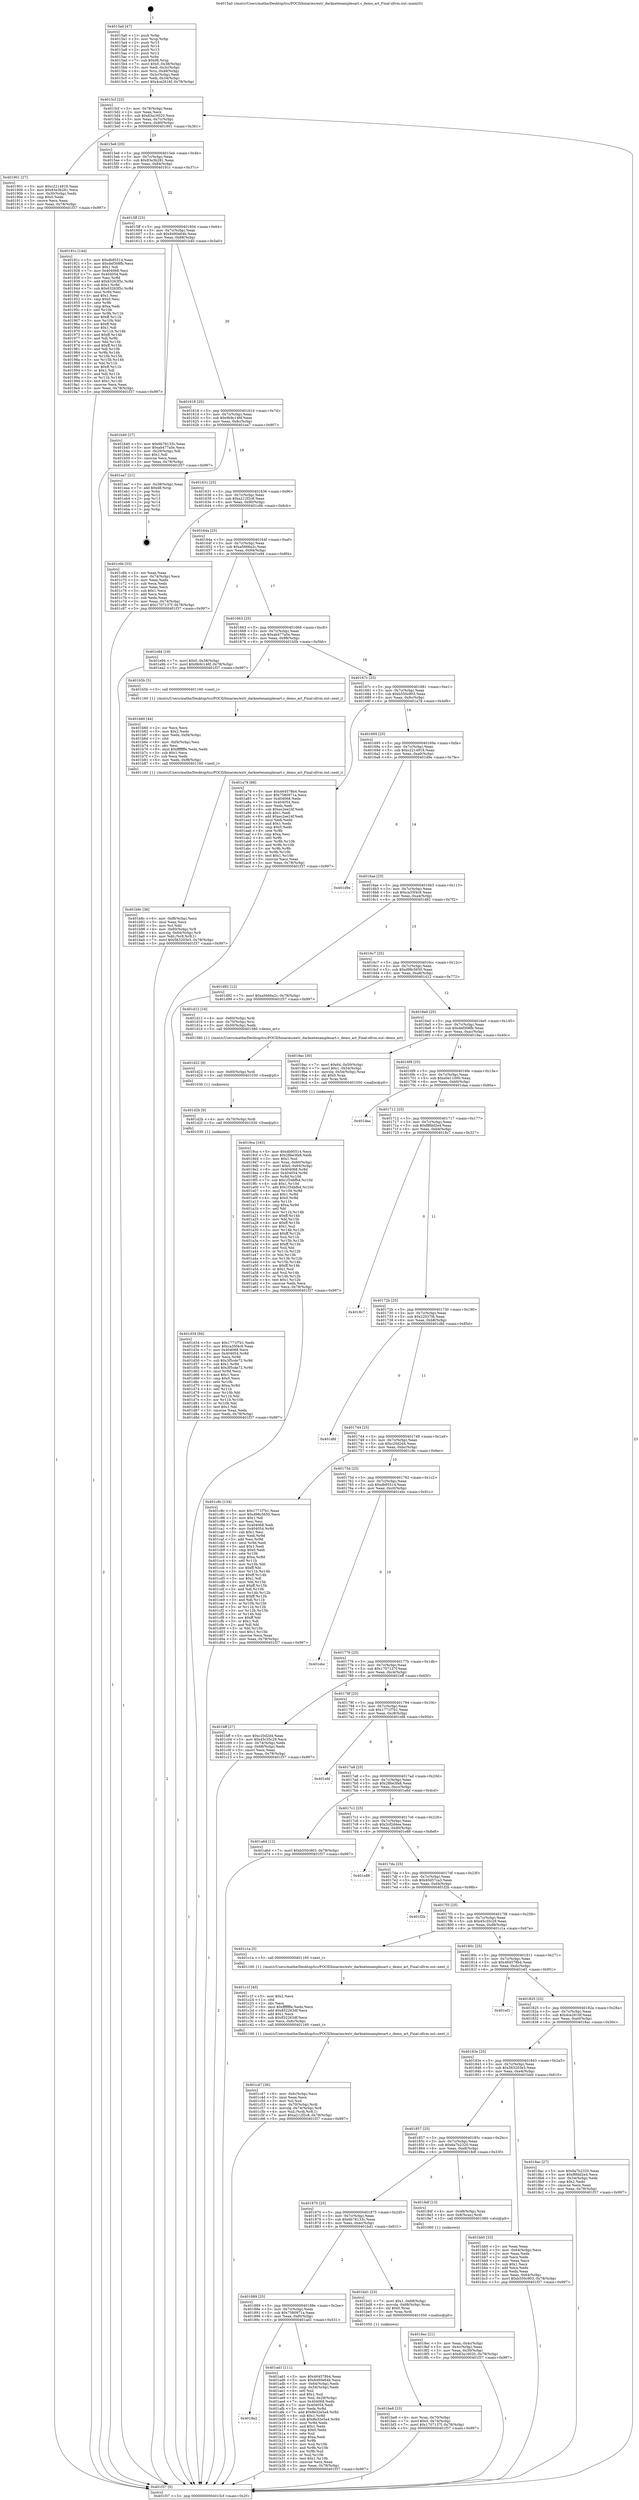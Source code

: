 digraph "0x4015a0" {
  label = "0x4015a0 (/mnt/c/Users/mathe/Desktop/tcc/POCII/binaries/extr_darknetexamplesart.c_demo_art_Final-ollvm.out::main(0))"
  labelloc = "t"
  node[shape=record]

  Entry [label="",width=0.3,height=0.3,shape=circle,fillcolor=black,style=filled]
  "0x4015cf" [label="{
     0x4015cf [23]\l
     | [instrs]\l
     &nbsp;&nbsp;0x4015cf \<+3\>: mov -0x78(%rbp),%eax\l
     &nbsp;&nbsp;0x4015d2 \<+2\>: mov %eax,%ecx\l
     &nbsp;&nbsp;0x4015d4 \<+6\>: sub $0x83a16020,%ecx\l
     &nbsp;&nbsp;0x4015da \<+3\>: mov %eax,-0x7c(%rbp)\l
     &nbsp;&nbsp;0x4015dd \<+3\>: mov %ecx,-0x80(%rbp)\l
     &nbsp;&nbsp;0x4015e0 \<+6\>: je 0000000000401901 \<main+0x361\>\l
  }"]
  "0x401901" [label="{
     0x401901 [27]\l
     | [instrs]\l
     &nbsp;&nbsp;0x401901 \<+5\>: mov $0xc2214918,%eax\l
     &nbsp;&nbsp;0x401906 \<+5\>: mov $0x83e3b281,%ecx\l
     &nbsp;&nbsp;0x40190b \<+3\>: mov -0x30(%rbp),%edx\l
     &nbsp;&nbsp;0x40190e \<+3\>: cmp $0x0,%edx\l
     &nbsp;&nbsp;0x401911 \<+3\>: cmove %ecx,%eax\l
     &nbsp;&nbsp;0x401914 \<+3\>: mov %eax,-0x78(%rbp)\l
     &nbsp;&nbsp;0x401917 \<+5\>: jmp 0000000000401f37 \<main+0x997\>\l
  }"]
  "0x4015e6" [label="{
     0x4015e6 [25]\l
     | [instrs]\l
     &nbsp;&nbsp;0x4015e6 \<+5\>: jmp 00000000004015eb \<main+0x4b\>\l
     &nbsp;&nbsp;0x4015eb \<+3\>: mov -0x7c(%rbp),%eax\l
     &nbsp;&nbsp;0x4015ee \<+5\>: sub $0x83e3b281,%eax\l
     &nbsp;&nbsp;0x4015f3 \<+6\>: mov %eax,-0x84(%rbp)\l
     &nbsp;&nbsp;0x4015f9 \<+6\>: je 000000000040191c \<main+0x37c\>\l
  }"]
  Exit [label="",width=0.3,height=0.3,shape=circle,fillcolor=black,style=filled,peripheries=2]
  "0x40191c" [label="{
     0x40191c [144]\l
     | [instrs]\l
     &nbsp;&nbsp;0x40191c \<+5\>: mov $0xdb95514,%eax\l
     &nbsp;&nbsp;0x401921 \<+5\>: mov $0xdef308fb,%ecx\l
     &nbsp;&nbsp;0x401926 \<+2\>: mov $0x1,%dl\l
     &nbsp;&nbsp;0x401928 \<+7\>: mov 0x404068,%esi\l
     &nbsp;&nbsp;0x40192f \<+7\>: mov 0x404054,%edi\l
     &nbsp;&nbsp;0x401936 \<+3\>: mov %esi,%r8d\l
     &nbsp;&nbsp;0x401939 \<+7\>: add $0x63263f5c,%r8d\l
     &nbsp;&nbsp;0x401940 \<+4\>: sub $0x1,%r8d\l
     &nbsp;&nbsp;0x401944 \<+7\>: sub $0x63263f5c,%r8d\l
     &nbsp;&nbsp;0x40194b \<+4\>: imul %r8d,%esi\l
     &nbsp;&nbsp;0x40194f \<+3\>: and $0x1,%esi\l
     &nbsp;&nbsp;0x401952 \<+3\>: cmp $0x0,%esi\l
     &nbsp;&nbsp;0x401955 \<+4\>: sete %r9b\l
     &nbsp;&nbsp;0x401959 \<+3\>: cmp $0xa,%edi\l
     &nbsp;&nbsp;0x40195c \<+4\>: setl %r10b\l
     &nbsp;&nbsp;0x401960 \<+3\>: mov %r9b,%r11b\l
     &nbsp;&nbsp;0x401963 \<+4\>: xor $0xff,%r11b\l
     &nbsp;&nbsp;0x401967 \<+3\>: mov %r10b,%bl\l
     &nbsp;&nbsp;0x40196a \<+3\>: xor $0xff,%bl\l
     &nbsp;&nbsp;0x40196d \<+3\>: xor $0x1,%dl\l
     &nbsp;&nbsp;0x401970 \<+3\>: mov %r11b,%r14b\l
     &nbsp;&nbsp;0x401973 \<+4\>: and $0xff,%r14b\l
     &nbsp;&nbsp;0x401977 \<+3\>: and %dl,%r9b\l
     &nbsp;&nbsp;0x40197a \<+3\>: mov %bl,%r15b\l
     &nbsp;&nbsp;0x40197d \<+4\>: and $0xff,%r15b\l
     &nbsp;&nbsp;0x401981 \<+3\>: and %dl,%r10b\l
     &nbsp;&nbsp;0x401984 \<+3\>: or %r9b,%r14b\l
     &nbsp;&nbsp;0x401987 \<+3\>: or %r10b,%r15b\l
     &nbsp;&nbsp;0x40198a \<+3\>: xor %r15b,%r14b\l
     &nbsp;&nbsp;0x40198d \<+3\>: or %bl,%r11b\l
     &nbsp;&nbsp;0x401990 \<+4\>: xor $0xff,%r11b\l
     &nbsp;&nbsp;0x401994 \<+3\>: or $0x1,%dl\l
     &nbsp;&nbsp;0x401997 \<+3\>: and %dl,%r11b\l
     &nbsp;&nbsp;0x40199a \<+3\>: or %r11b,%r14b\l
     &nbsp;&nbsp;0x40199d \<+4\>: test $0x1,%r14b\l
     &nbsp;&nbsp;0x4019a1 \<+3\>: cmovne %ecx,%eax\l
     &nbsp;&nbsp;0x4019a4 \<+3\>: mov %eax,-0x78(%rbp)\l
     &nbsp;&nbsp;0x4019a7 \<+5\>: jmp 0000000000401f37 \<main+0x997\>\l
  }"]
  "0x4015ff" [label="{
     0x4015ff [25]\l
     | [instrs]\l
     &nbsp;&nbsp;0x4015ff \<+5\>: jmp 0000000000401604 \<main+0x64\>\l
     &nbsp;&nbsp;0x401604 \<+3\>: mov -0x7c(%rbp),%eax\l
     &nbsp;&nbsp;0x401607 \<+5\>: sub $0x8490e64b,%eax\l
     &nbsp;&nbsp;0x40160c \<+6\>: mov %eax,-0x88(%rbp)\l
     &nbsp;&nbsp;0x401612 \<+6\>: je 0000000000401b40 \<main+0x5a0\>\l
  }"]
  "0x401d34" [label="{
     0x401d34 [94]\l
     | [instrs]\l
     &nbsp;&nbsp;0x401d34 \<+5\>: mov $0x1771f7b1,%edx\l
     &nbsp;&nbsp;0x401d39 \<+5\>: mov $0xca35f4c9,%eax\l
     &nbsp;&nbsp;0x401d3e \<+7\>: mov 0x404068,%ecx\l
     &nbsp;&nbsp;0x401d45 \<+8\>: mov 0x404054,%r8d\l
     &nbsp;&nbsp;0x401d4d \<+3\>: mov %ecx,%r9d\l
     &nbsp;&nbsp;0x401d50 \<+7\>: sub $0x3f5cde72,%r9d\l
     &nbsp;&nbsp;0x401d57 \<+4\>: sub $0x1,%r9d\l
     &nbsp;&nbsp;0x401d5b \<+7\>: add $0x3f5cde72,%r9d\l
     &nbsp;&nbsp;0x401d62 \<+4\>: imul %r9d,%ecx\l
     &nbsp;&nbsp;0x401d66 \<+3\>: and $0x1,%ecx\l
     &nbsp;&nbsp;0x401d69 \<+3\>: cmp $0x0,%ecx\l
     &nbsp;&nbsp;0x401d6c \<+4\>: sete %r10b\l
     &nbsp;&nbsp;0x401d70 \<+4\>: cmp $0xa,%r8d\l
     &nbsp;&nbsp;0x401d74 \<+4\>: setl %r11b\l
     &nbsp;&nbsp;0x401d78 \<+3\>: mov %r10b,%bl\l
     &nbsp;&nbsp;0x401d7b \<+3\>: and %r11b,%bl\l
     &nbsp;&nbsp;0x401d7e \<+3\>: xor %r11b,%r10b\l
     &nbsp;&nbsp;0x401d81 \<+3\>: or %r10b,%bl\l
     &nbsp;&nbsp;0x401d84 \<+3\>: test $0x1,%bl\l
     &nbsp;&nbsp;0x401d87 \<+3\>: cmovne %eax,%edx\l
     &nbsp;&nbsp;0x401d8a \<+3\>: mov %edx,-0x78(%rbp)\l
     &nbsp;&nbsp;0x401d8d \<+5\>: jmp 0000000000401f37 \<main+0x997\>\l
  }"]
  "0x401b40" [label="{
     0x401b40 [27]\l
     | [instrs]\l
     &nbsp;&nbsp;0x401b40 \<+5\>: mov $0x6b78133c,%eax\l
     &nbsp;&nbsp;0x401b45 \<+5\>: mov $0xab477a5e,%ecx\l
     &nbsp;&nbsp;0x401b4a \<+3\>: mov -0x29(%rbp),%dl\l
     &nbsp;&nbsp;0x401b4d \<+3\>: test $0x1,%dl\l
     &nbsp;&nbsp;0x401b50 \<+3\>: cmovne %ecx,%eax\l
     &nbsp;&nbsp;0x401b53 \<+3\>: mov %eax,-0x78(%rbp)\l
     &nbsp;&nbsp;0x401b56 \<+5\>: jmp 0000000000401f37 \<main+0x997\>\l
  }"]
  "0x401618" [label="{
     0x401618 [25]\l
     | [instrs]\l
     &nbsp;&nbsp;0x401618 \<+5\>: jmp 000000000040161d \<main+0x7d\>\l
     &nbsp;&nbsp;0x40161d \<+3\>: mov -0x7c(%rbp),%eax\l
     &nbsp;&nbsp;0x401620 \<+5\>: sub $0x9b9c146f,%eax\l
     &nbsp;&nbsp;0x401625 \<+6\>: mov %eax,-0x8c(%rbp)\l
     &nbsp;&nbsp;0x40162b \<+6\>: je 0000000000401ea7 \<main+0x907\>\l
  }"]
  "0x401d2b" [label="{
     0x401d2b [9]\l
     | [instrs]\l
     &nbsp;&nbsp;0x401d2b \<+4\>: mov -0x70(%rbp),%rdi\l
     &nbsp;&nbsp;0x401d2f \<+5\>: call 0000000000401030 \<free@plt\>\l
     | [calls]\l
     &nbsp;&nbsp;0x401030 \{1\} (unknown)\l
  }"]
  "0x401ea7" [label="{
     0x401ea7 [21]\l
     | [instrs]\l
     &nbsp;&nbsp;0x401ea7 \<+3\>: mov -0x38(%rbp),%eax\l
     &nbsp;&nbsp;0x401eaa \<+7\>: add $0xd8,%rsp\l
     &nbsp;&nbsp;0x401eb1 \<+1\>: pop %rbx\l
     &nbsp;&nbsp;0x401eb2 \<+2\>: pop %r12\l
     &nbsp;&nbsp;0x401eb4 \<+2\>: pop %r13\l
     &nbsp;&nbsp;0x401eb6 \<+2\>: pop %r14\l
     &nbsp;&nbsp;0x401eb8 \<+2\>: pop %r15\l
     &nbsp;&nbsp;0x401eba \<+1\>: pop %rbp\l
     &nbsp;&nbsp;0x401ebb \<+1\>: ret\l
  }"]
  "0x401631" [label="{
     0x401631 [25]\l
     | [instrs]\l
     &nbsp;&nbsp;0x401631 \<+5\>: jmp 0000000000401636 \<main+0x96\>\l
     &nbsp;&nbsp;0x401636 \<+3\>: mov -0x7c(%rbp),%eax\l
     &nbsp;&nbsp;0x401639 \<+5\>: sub $0xa212f2c8,%eax\l
     &nbsp;&nbsp;0x40163e \<+6\>: mov %eax,-0x90(%rbp)\l
     &nbsp;&nbsp;0x401644 \<+6\>: je 0000000000401c6b \<main+0x6cb\>\l
  }"]
  "0x401d22" [label="{
     0x401d22 [9]\l
     | [instrs]\l
     &nbsp;&nbsp;0x401d22 \<+4\>: mov -0x60(%rbp),%rdi\l
     &nbsp;&nbsp;0x401d26 \<+5\>: call 0000000000401030 \<free@plt\>\l
     | [calls]\l
     &nbsp;&nbsp;0x401030 \{1\} (unknown)\l
  }"]
  "0x401c6b" [label="{
     0x401c6b [33]\l
     | [instrs]\l
     &nbsp;&nbsp;0x401c6b \<+2\>: xor %eax,%eax\l
     &nbsp;&nbsp;0x401c6d \<+3\>: mov -0x74(%rbp),%ecx\l
     &nbsp;&nbsp;0x401c70 \<+2\>: mov %eax,%edx\l
     &nbsp;&nbsp;0x401c72 \<+2\>: sub %ecx,%edx\l
     &nbsp;&nbsp;0x401c74 \<+2\>: mov %eax,%ecx\l
     &nbsp;&nbsp;0x401c76 \<+3\>: sub $0x1,%ecx\l
     &nbsp;&nbsp;0x401c79 \<+2\>: add %ecx,%edx\l
     &nbsp;&nbsp;0x401c7b \<+2\>: sub %edx,%eax\l
     &nbsp;&nbsp;0x401c7d \<+3\>: mov %eax,-0x74(%rbp)\l
     &nbsp;&nbsp;0x401c80 \<+7\>: movl $0x1707137f,-0x78(%rbp)\l
     &nbsp;&nbsp;0x401c87 \<+5\>: jmp 0000000000401f37 \<main+0x997\>\l
  }"]
  "0x40164a" [label="{
     0x40164a [25]\l
     | [instrs]\l
     &nbsp;&nbsp;0x40164a \<+5\>: jmp 000000000040164f \<main+0xaf\>\l
     &nbsp;&nbsp;0x40164f \<+3\>: mov -0x7c(%rbp),%eax\l
     &nbsp;&nbsp;0x401652 \<+5\>: sub $0xa5666a2c,%eax\l
     &nbsp;&nbsp;0x401657 \<+6\>: mov %eax,-0x94(%rbp)\l
     &nbsp;&nbsp;0x40165d \<+6\>: je 0000000000401e94 \<main+0x8f4\>\l
  }"]
  "0x401c47" [label="{
     0x401c47 [36]\l
     | [instrs]\l
     &nbsp;&nbsp;0x401c47 \<+6\>: mov -0xfc(%rbp),%ecx\l
     &nbsp;&nbsp;0x401c4d \<+3\>: imul %eax,%ecx\l
     &nbsp;&nbsp;0x401c50 \<+3\>: mov %cl,%sil\l
     &nbsp;&nbsp;0x401c53 \<+4\>: mov -0x70(%rbp),%rdi\l
     &nbsp;&nbsp;0x401c57 \<+4\>: movslq -0x74(%rbp),%r8\l
     &nbsp;&nbsp;0x401c5b \<+4\>: mov %sil,(%rdi,%r8,1)\l
     &nbsp;&nbsp;0x401c5f \<+7\>: movl $0xa212f2c8,-0x78(%rbp)\l
     &nbsp;&nbsp;0x401c66 \<+5\>: jmp 0000000000401f37 \<main+0x997\>\l
  }"]
  "0x401e94" [label="{
     0x401e94 [19]\l
     | [instrs]\l
     &nbsp;&nbsp;0x401e94 \<+7\>: movl $0x0,-0x38(%rbp)\l
     &nbsp;&nbsp;0x401e9b \<+7\>: movl $0x9b9c146f,-0x78(%rbp)\l
     &nbsp;&nbsp;0x401ea2 \<+5\>: jmp 0000000000401f37 \<main+0x997\>\l
  }"]
  "0x401663" [label="{
     0x401663 [25]\l
     | [instrs]\l
     &nbsp;&nbsp;0x401663 \<+5\>: jmp 0000000000401668 \<main+0xc8\>\l
     &nbsp;&nbsp;0x401668 \<+3\>: mov -0x7c(%rbp),%eax\l
     &nbsp;&nbsp;0x40166b \<+5\>: sub $0xab477a5e,%eax\l
     &nbsp;&nbsp;0x401670 \<+6\>: mov %eax,-0x98(%rbp)\l
     &nbsp;&nbsp;0x401676 \<+6\>: je 0000000000401b5b \<main+0x5bb\>\l
  }"]
  "0x401c1f" [label="{
     0x401c1f [40]\l
     | [instrs]\l
     &nbsp;&nbsp;0x401c1f \<+5\>: mov $0x2,%ecx\l
     &nbsp;&nbsp;0x401c24 \<+1\>: cltd\l
     &nbsp;&nbsp;0x401c25 \<+2\>: idiv %ecx\l
     &nbsp;&nbsp;0x401c27 \<+6\>: imul $0xfffffffe,%edx,%ecx\l
     &nbsp;&nbsp;0x401c2d \<+6\>: add $0x852263df,%ecx\l
     &nbsp;&nbsp;0x401c33 \<+3\>: add $0x1,%ecx\l
     &nbsp;&nbsp;0x401c36 \<+6\>: sub $0x852263df,%ecx\l
     &nbsp;&nbsp;0x401c3c \<+6\>: mov %ecx,-0xfc(%rbp)\l
     &nbsp;&nbsp;0x401c42 \<+5\>: call 0000000000401160 \<next_i\>\l
     | [calls]\l
     &nbsp;&nbsp;0x401160 \{1\} (/mnt/c/Users/mathe/Desktop/tcc/POCII/binaries/extr_darknetexamplesart.c_demo_art_Final-ollvm.out::next_i)\l
  }"]
  "0x401b5b" [label="{
     0x401b5b [5]\l
     | [instrs]\l
     &nbsp;&nbsp;0x401b5b \<+5\>: call 0000000000401160 \<next_i\>\l
     | [calls]\l
     &nbsp;&nbsp;0x401160 \{1\} (/mnt/c/Users/mathe/Desktop/tcc/POCII/binaries/extr_darknetexamplesart.c_demo_art_Final-ollvm.out::next_i)\l
  }"]
  "0x40167c" [label="{
     0x40167c [25]\l
     | [instrs]\l
     &nbsp;&nbsp;0x40167c \<+5\>: jmp 0000000000401681 \<main+0xe1\>\l
     &nbsp;&nbsp;0x401681 \<+3\>: mov -0x7c(%rbp),%eax\l
     &nbsp;&nbsp;0x401684 \<+5\>: sub $0xb550c903,%eax\l
     &nbsp;&nbsp;0x401689 \<+6\>: mov %eax,-0x9c(%rbp)\l
     &nbsp;&nbsp;0x40168f \<+6\>: je 0000000000401a79 \<main+0x4d9\>\l
  }"]
  "0x401be8" [label="{
     0x401be8 [23]\l
     | [instrs]\l
     &nbsp;&nbsp;0x401be8 \<+4\>: mov %rax,-0x70(%rbp)\l
     &nbsp;&nbsp;0x401bec \<+7\>: movl $0x0,-0x74(%rbp)\l
     &nbsp;&nbsp;0x401bf3 \<+7\>: movl $0x1707137f,-0x78(%rbp)\l
     &nbsp;&nbsp;0x401bfa \<+5\>: jmp 0000000000401f37 \<main+0x997\>\l
  }"]
  "0x401a79" [label="{
     0x401a79 [88]\l
     | [instrs]\l
     &nbsp;&nbsp;0x401a79 \<+5\>: mov $0x464578b4,%eax\l
     &nbsp;&nbsp;0x401a7e \<+5\>: mov $0x7580971a,%ecx\l
     &nbsp;&nbsp;0x401a83 \<+7\>: mov 0x404068,%edx\l
     &nbsp;&nbsp;0x401a8a \<+7\>: mov 0x404054,%esi\l
     &nbsp;&nbsp;0x401a91 \<+2\>: mov %edx,%edi\l
     &nbsp;&nbsp;0x401a93 \<+6\>: sub $0xec2ee24f,%edi\l
     &nbsp;&nbsp;0x401a99 \<+3\>: sub $0x1,%edi\l
     &nbsp;&nbsp;0x401a9c \<+6\>: add $0xec2ee24f,%edi\l
     &nbsp;&nbsp;0x401aa2 \<+3\>: imul %edi,%edx\l
     &nbsp;&nbsp;0x401aa5 \<+3\>: and $0x1,%edx\l
     &nbsp;&nbsp;0x401aa8 \<+3\>: cmp $0x0,%edx\l
     &nbsp;&nbsp;0x401aab \<+4\>: sete %r8b\l
     &nbsp;&nbsp;0x401aaf \<+3\>: cmp $0xa,%esi\l
     &nbsp;&nbsp;0x401ab2 \<+4\>: setl %r9b\l
     &nbsp;&nbsp;0x401ab6 \<+3\>: mov %r8b,%r10b\l
     &nbsp;&nbsp;0x401ab9 \<+3\>: and %r9b,%r10b\l
     &nbsp;&nbsp;0x401abc \<+3\>: xor %r9b,%r8b\l
     &nbsp;&nbsp;0x401abf \<+3\>: or %r8b,%r10b\l
     &nbsp;&nbsp;0x401ac2 \<+4\>: test $0x1,%r10b\l
     &nbsp;&nbsp;0x401ac6 \<+3\>: cmovne %ecx,%eax\l
     &nbsp;&nbsp;0x401ac9 \<+3\>: mov %eax,-0x78(%rbp)\l
     &nbsp;&nbsp;0x401acc \<+5\>: jmp 0000000000401f37 \<main+0x997\>\l
  }"]
  "0x401695" [label="{
     0x401695 [25]\l
     | [instrs]\l
     &nbsp;&nbsp;0x401695 \<+5\>: jmp 000000000040169a \<main+0xfa\>\l
     &nbsp;&nbsp;0x40169a \<+3\>: mov -0x7c(%rbp),%eax\l
     &nbsp;&nbsp;0x40169d \<+5\>: sub $0xc2214918,%eax\l
     &nbsp;&nbsp;0x4016a2 \<+6\>: mov %eax,-0xa0(%rbp)\l
     &nbsp;&nbsp;0x4016a8 \<+6\>: je 0000000000401d9e \<main+0x7fe\>\l
  }"]
  "0x401b8c" [label="{
     0x401b8c [36]\l
     | [instrs]\l
     &nbsp;&nbsp;0x401b8c \<+6\>: mov -0xf8(%rbp),%ecx\l
     &nbsp;&nbsp;0x401b92 \<+3\>: imul %eax,%ecx\l
     &nbsp;&nbsp;0x401b95 \<+3\>: mov %cl,%dil\l
     &nbsp;&nbsp;0x401b98 \<+4\>: mov -0x60(%rbp),%r8\l
     &nbsp;&nbsp;0x401b9c \<+4\>: movslq -0x64(%rbp),%r9\l
     &nbsp;&nbsp;0x401ba0 \<+4\>: mov %dil,(%r8,%r9,1)\l
     &nbsp;&nbsp;0x401ba4 \<+7\>: movl $0x563203e3,-0x78(%rbp)\l
     &nbsp;&nbsp;0x401bab \<+5\>: jmp 0000000000401f37 \<main+0x997\>\l
  }"]
  "0x401d9e" [label="{
     0x401d9e\l
  }", style=dashed]
  "0x4016ae" [label="{
     0x4016ae [25]\l
     | [instrs]\l
     &nbsp;&nbsp;0x4016ae \<+5\>: jmp 00000000004016b3 \<main+0x113\>\l
     &nbsp;&nbsp;0x4016b3 \<+3\>: mov -0x7c(%rbp),%eax\l
     &nbsp;&nbsp;0x4016b6 \<+5\>: sub $0xca35f4c9,%eax\l
     &nbsp;&nbsp;0x4016bb \<+6\>: mov %eax,-0xa4(%rbp)\l
     &nbsp;&nbsp;0x4016c1 \<+6\>: je 0000000000401d92 \<main+0x7f2\>\l
  }"]
  "0x401b60" [label="{
     0x401b60 [44]\l
     | [instrs]\l
     &nbsp;&nbsp;0x401b60 \<+2\>: xor %ecx,%ecx\l
     &nbsp;&nbsp;0x401b62 \<+5\>: mov $0x2,%edx\l
     &nbsp;&nbsp;0x401b67 \<+6\>: mov %edx,-0xf4(%rbp)\l
     &nbsp;&nbsp;0x401b6d \<+1\>: cltd\l
     &nbsp;&nbsp;0x401b6e \<+6\>: mov -0xf4(%rbp),%esi\l
     &nbsp;&nbsp;0x401b74 \<+2\>: idiv %esi\l
     &nbsp;&nbsp;0x401b76 \<+6\>: imul $0xfffffffe,%edx,%edx\l
     &nbsp;&nbsp;0x401b7c \<+3\>: sub $0x1,%ecx\l
     &nbsp;&nbsp;0x401b7f \<+2\>: sub %ecx,%edx\l
     &nbsp;&nbsp;0x401b81 \<+6\>: mov %edx,-0xf8(%rbp)\l
     &nbsp;&nbsp;0x401b87 \<+5\>: call 0000000000401160 \<next_i\>\l
     | [calls]\l
     &nbsp;&nbsp;0x401160 \{1\} (/mnt/c/Users/mathe/Desktop/tcc/POCII/binaries/extr_darknetexamplesart.c_demo_art_Final-ollvm.out::next_i)\l
  }"]
  "0x401d92" [label="{
     0x401d92 [12]\l
     | [instrs]\l
     &nbsp;&nbsp;0x401d92 \<+7\>: movl $0xa5666a2c,-0x78(%rbp)\l
     &nbsp;&nbsp;0x401d99 \<+5\>: jmp 0000000000401f37 \<main+0x997\>\l
  }"]
  "0x4016c7" [label="{
     0x4016c7 [25]\l
     | [instrs]\l
     &nbsp;&nbsp;0x4016c7 \<+5\>: jmp 00000000004016cc \<main+0x12c\>\l
     &nbsp;&nbsp;0x4016cc \<+3\>: mov -0x7c(%rbp),%eax\l
     &nbsp;&nbsp;0x4016cf \<+5\>: sub $0xd98c5650,%eax\l
     &nbsp;&nbsp;0x4016d4 \<+6\>: mov %eax,-0xa8(%rbp)\l
     &nbsp;&nbsp;0x4016da \<+6\>: je 0000000000401d12 \<main+0x772\>\l
  }"]
  "0x4018a2" [label="{
     0x4018a2\l
  }", style=dashed]
  "0x401d12" [label="{
     0x401d12 [16]\l
     | [instrs]\l
     &nbsp;&nbsp;0x401d12 \<+4\>: mov -0x60(%rbp),%rdi\l
     &nbsp;&nbsp;0x401d16 \<+4\>: mov -0x70(%rbp),%rsi\l
     &nbsp;&nbsp;0x401d1a \<+3\>: mov -0x50(%rbp),%edx\l
     &nbsp;&nbsp;0x401d1d \<+5\>: call 0000000000401580 \<demo_art\>\l
     | [calls]\l
     &nbsp;&nbsp;0x401580 \{1\} (/mnt/c/Users/mathe/Desktop/tcc/POCII/binaries/extr_darknetexamplesart.c_demo_art_Final-ollvm.out::demo_art)\l
  }"]
  "0x4016e0" [label="{
     0x4016e0 [25]\l
     | [instrs]\l
     &nbsp;&nbsp;0x4016e0 \<+5\>: jmp 00000000004016e5 \<main+0x145\>\l
     &nbsp;&nbsp;0x4016e5 \<+3\>: mov -0x7c(%rbp),%eax\l
     &nbsp;&nbsp;0x4016e8 \<+5\>: sub $0xdef308fb,%eax\l
     &nbsp;&nbsp;0x4016ed \<+6\>: mov %eax,-0xac(%rbp)\l
     &nbsp;&nbsp;0x4016f3 \<+6\>: je 00000000004019ac \<main+0x40c\>\l
  }"]
  "0x401ad1" [label="{
     0x401ad1 [111]\l
     | [instrs]\l
     &nbsp;&nbsp;0x401ad1 \<+5\>: mov $0x464578b4,%eax\l
     &nbsp;&nbsp;0x401ad6 \<+5\>: mov $0x8490e64b,%ecx\l
     &nbsp;&nbsp;0x401adb \<+3\>: mov -0x64(%rbp),%edx\l
     &nbsp;&nbsp;0x401ade \<+3\>: cmp -0x54(%rbp),%edx\l
     &nbsp;&nbsp;0x401ae1 \<+4\>: setl %sil\l
     &nbsp;&nbsp;0x401ae5 \<+4\>: and $0x1,%sil\l
     &nbsp;&nbsp;0x401ae9 \<+4\>: mov %sil,-0x29(%rbp)\l
     &nbsp;&nbsp;0x401aed \<+7\>: mov 0x404068,%edx\l
     &nbsp;&nbsp;0x401af4 \<+7\>: mov 0x404054,%edi\l
     &nbsp;&nbsp;0x401afb \<+3\>: mov %edx,%r8d\l
     &nbsp;&nbsp;0x401afe \<+7\>: add $0x8e32e5a4,%r8d\l
     &nbsp;&nbsp;0x401b05 \<+4\>: sub $0x1,%r8d\l
     &nbsp;&nbsp;0x401b09 \<+7\>: sub $0x8e32e5a4,%r8d\l
     &nbsp;&nbsp;0x401b10 \<+4\>: imul %r8d,%edx\l
     &nbsp;&nbsp;0x401b14 \<+3\>: and $0x1,%edx\l
     &nbsp;&nbsp;0x401b17 \<+3\>: cmp $0x0,%edx\l
     &nbsp;&nbsp;0x401b1a \<+4\>: sete %sil\l
     &nbsp;&nbsp;0x401b1e \<+3\>: cmp $0xa,%edi\l
     &nbsp;&nbsp;0x401b21 \<+4\>: setl %r9b\l
     &nbsp;&nbsp;0x401b25 \<+3\>: mov %sil,%r10b\l
     &nbsp;&nbsp;0x401b28 \<+3\>: and %r9b,%r10b\l
     &nbsp;&nbsp;0x401b2b \<+3\>: xor %r9b,%sil\l
     &nbsp;&nbsp;0x401b2e \<+3\>: or %sil,%r10b\l
     &nbsp;&nbsp;0x401b31 \<+4\>: test $0x1,%r10b\l
     &nbsp;&nbsp;0x401b35 \<+3\>: cmovne %ecx,%eax\l
     &nbsp;&nbsp;0x401b38 \<+3\>: mov %eax,-0x78(%rbp)\l
     &nbsp;&nbsp;0x401b3b \<+5\>: jmp 0000000000401f37 \<main+0x997\>\l
  }"]
  "0x4019ac" [label="{
     0x4019ac [30]\l
     | [instrs]\l
     &nbsp;&nbsp;0x4019ac \<+7\>: movl $0x64,-0x50(%rbp)\l
     &nbsp;&nbsp;0x4019b3 \<+7\>: movl $0x1,-0x54(%rbp)\l
     &nbsp;&nbsp;0x4019ba \<+4\>: movslq -0x54(%rbp),%rax\l
     &nbsp;&nbsp;0x4019be \<+4\>: shl $0x0,%rax\l
     &nbsp;&nbsp;0x4019c2 \<+3\>: mov %rax,%rdi\l
     &nbsp;&nbsp;0x4019c5 \<+5\>: call 0000000000401050 \<malloc@plt\>\l
     | [calls]\l
     &nbsp;&nbsp;0x401050 \{1\} (unknown)\l
  }"]
  "0x4016f9" [label="{
     0x4016f9 [25]\l
     | [instrs]\l
     &nbsp;&nbsp;0x4016f9 \<+5\>: jmp 00000000004016fe \<main+0x15e\>\l
     &nbsp;&nbsp;0x4016fe \<+3\>: mov -0x7c(%rbp),%eax\l
     &nbsp;&nbsp;0x401701 \<+5\>: sub $0xe0e11000,%eax\l
     &nbsp;&nbsp;0x401706 \<+6\>: mov %eax,-0xb0(%rbp)\l
     &nbsp;&nbsp;0x40170c \<+6\>: je 0000000000401daa \<main+0x80a\>\l
  }"]
  "0x401889" [label="{
     0x401889 [25]\l
     | [instrs]\l
     &nbsp;&nbsp;0x401889 \<+5\>: jmp 000000000040188e \<main+0x2ee\>\l
     &nbsp;&nbsp;0x40188e \<+3\>: mov -0x7c(%rbp),%eax\l
     &nbsp;&nbsp;0x401891 \<+5\>: sub $0x7580971a,%eax\l
     &nbsp;&nbsp;0x401896 \<+6\>: mov %eax,-0xf0(%rbp)\l
     &nbsp;&nbsp;0x40189c \<+6\>: je 0000000000401ad1 \<main+0x531\>\l
  }"]
  "0x401daa" [label="{
     0x401daa\l
  }", style=dashed]
  "0x401712" [label="{
     0x401712 [25]\l
     | [instrs]\l
     &nbsp;&nbsp;0x401712 \<+5\>: jmp 0000000000401717 \<main+0x177\>\l
     &nbsp;&nbsp;0x401717 \<+3\>: mov -0x7c(%rbp),%eax\l
     &nbsp;&nbsp;0x40171a \<+5\>: sub $0xf8fdd2e4,%eax\l
     &nbsp;&nbsp;0x40171f \<+6\>: mov %eax,-0xb4(%rbp)\l
     &nbsp;&nbsp;0x401725 \<+6\>: je 00000000004018c7 \<main+0x327\>\l
  }"]
  "0x401bd1" [label="{
     0x401bd1 [23]\l
     | [instrs]\l
     &nbsp;&nbsp;0x401bd1 \<+7\>: movl $0x1,-0x68(%rbp)\l
     &nbsp;&nbsp;0x401bd8 \<+4\>: movslq -0x68(%rbp),%rax\l
     &nbsp;&nbsp;0x401bdc \<+4\>: shl $0x0,%rax\l
     &nbsp;&nbsp;0x401be0 \<+3\>: mov %rax,%rdi\l
     &nbsp;&nbsp;0x401be3 \<+5\>: call 0000000000401050 \<malloc@plt\>\l
     | [calls]\l
     &nbsp;&nbsp;0x401050 \{1\} (unknown)\l
  }"]
  "0x4018c7" [label="{
     0x4018c7\l
  }", style=dashed]
  "0x40172b" [label="{
     0x40172b [25]\l
     | [instrs]\l
     &nbsp;&nbsp;0x40172b \<+5\>: jmp 0000000000401730 \<main+0x190\>\l
     &nbsp;&nbsp;0x401730 \<+3\>: mov -0x7c(%rbp),%eax\l
     &nbsp;&nbsp;0x401733 \<+5\>: sub $0x22037fd,%eax\l
     &nbsp;&nbsp;0x401738 \<+6\>: mov %eax,-0xb8(%rbp)\l
     &nbsp;&nbsp;0x40173e \<+6\>: je 0000000000401dfd \<main+0x85d\>\l
  }"]
  "0x4019ca" [label="{
     0x4019ca [163]\l
     | [instrs]\l
     &nbsp;&nbsp;0x4019ca \<+5\>: mov $0xdb95514,%ecx\l
     &nbsp;&nbsp;0x4019cf \<+5\>: mov $0x28be3fa8,%edx\l
     &nbsp;&nbsp;0x4019d4 \<+3\>: mov $0x1,%sil\l
     &nbsp;&nbsp;0x4019d7 \<+4\>: mov %rax,-0x60(%rbp)\l
     &nbsp;&nbsp;0x4019db \<+7\>: movl $0x0,-0x64(%rbp)\l
     &nbsp;&nbsp;0x4019e2 \<+8\>: mov 0x404068,%r8d\l
     &nbsp;&nbsp;0x4019ea \<+8\>: mov 0x404054,%r9d\l
     &nbsp;&nbsp;0x4019f2 \<+3\>: mov %r8d,%r10d\l
     &nbsp;&nbsp;0x4019f5 \<+7\>: sub $0x1f34bfb4,%r10d\l
     &nbsp;&nbsp;0x4019fc \<+4\>: sub $0x1,%r10d\l
     &nbsp;&nbsp;0x401a00 \<+7\>: add $0x1f34bfb4,%r10d\l
     &nbsp;&nbsp;0x401a07 \<+4\>: imul %r10d,%r8d\l
     &nbsp;&nbsp;0x401a0b \<+4\>: and $0x1,%r8d\l
     &nbsp;&nbsp;0x401a0f \<+4\>: cmp $0x0,%r8d\l
     &nbsp;&nbsp;0x401a13 \<+4\>: sete %r11b\l
     &nbsp;&nbsp;0x401a17 \<+4\>: cmp $0xa,%r9d\l
     &nbsp;&nbsp;0x401a1b \<+3\>: setl %bl\l
     &nbsp;&nbsp;0x401a1e \<+3\>: mov %r11b,%r14b\l
     &nbsp;&nbsp;0x401a21 \<+4\>: xor $0xff,%r14b\l
     &nbsp;&nbsp;0x401a25 \<+3\>: mov %bl,%r15b\l
     &nbsp;&nbsp;0x401a28 \<+4\>: xor $0xff,%r15b\l
     &nbsp;&nbsp;0x401a2c \<+4\>: xor $0x1,%sil\l
     &nbsp;&nbsp;0x401a30 \<+3\>: mov %r14b,%r12b\l
     &nbsp;&nbsp;0x401a33 \<+4\>: and $0xff,%r12b\l
     &nbsp;&nbsp;0x401a37 \<+3\>: and %sil,%r11b\l
     &nbsp;&nbsp;0x401a3a \<+3\>: mov %r15b,%r13b\l
     &nbsp;&nbsp;0x401a3d \<+4\>: and $0xff,%r13b\l
     &nbsp;&nbsp;0x401a41 \<+3\>: and %sil,%bl\l
     &nbsp;&nbsp;0x401a44 \<+3\>: or %r11b,%r12b\l
     &nbsp;&nbsp;0x401a47 \<+3\>: or %bl,%r13b\l
     &nbsp;&nbsp;0x401a4a \<+3\>: xor %r13b,%r12b\l
     &nbsp;&nbsp;0x401a4d \<+3\>: or %r15b,%r14b\l
     &nbsp;&nbsp;0x401a50 \<+4\>: xor $0xff,%r14b\l
     &nbsp;&nbsp;0x401a54 \<+4\>: or $0x1,%sil\l
     &nbsp;&nbsp;0x401a58 \<+3\>: and %sil,%r14b\l
     &nbsp;&nbsp;0x401a5b \<+3\>: or %r14b,%r12b\l
     &nbsp;&nbsp;0x401a5e \<+4\>: test $0x1,%r12b\l
     &nbsp;&nbsp;0x401a62 \<+3\>: cmovne %edx,%ecx\l
     &nbsp;&nbsp;0x401a65 \<+3\>: mov %ecx,-0x78(%rbp)\l
     &nbsp;&nbsp;0x401a68 \<+5\>: jmp 0000000000401f37 \<main+0x997\>\l
  }"]
  "0x401dfd" [label="{
     0x401dfd\l
  }", style=dashed]
  "0x401744" [label="{
     0x401744 [25]\l
     | [instrs]\l
     &nbsp;&nbsp;0x401744 \<+5\>: jmp 0000000000401749 \<main+0x1a9\>\l
     &nbsp;&nbsp;0x401749 \<+3\>: mov -0x7c(%rbp),%eax\l
     &nbsp;&nbsp;0x40174c \<+5\>: sub $0xc20d2d4,%eax\l
     &nbsp;&nbsp;0x401751 \<+6\>: mov %eax,-0xbc(%rbp)\l
     &nbsp;&nbsp;0x401757 \<+6\>: je 0000000000401c8c \<main+0x6ec\>\l
  }"]
  "0x4018ec" [label="{
     0x4018ec [21]\l
     | [instrs]\l
     &nbsp;&nbsp;0x4018ec \<+3\>: mov %eax,-0x4c(%rbp)\l
     &nbsp;&nbsp;0x4018ef \<+3\>: mov -0x4c(%rbp),%eax\l
     &nbsp;&nbsp;0x4018f2 \<+3\>: mov %eax,-0x30(%rbp)\l
     &nbsp;&nbsp;0x4018f5 \<+7\>: movl $0x83a16020,-0x78(%rbp)\l
     &nbsp;&nbsp;0x4018fc \<+5\>: jmp 0000000000401f37 \<main+0x997\>\l
  }"]
  "0x401c8c" [label="{
     0x401c8c [134]\l
     | [instrs]\l
     &nbsp;&nbsp;0x401c8c \<+5\>: mov $0x1771f7b1,%eax\l
     &nbsp;&nbsp;0x401c91 \<+5\>: mov $0xd98c5650,%ecx\l
     &nbsp;&nbsp;0x401c96 \<+2\>: mov $0x1,%dl\l
     &nbsp;&nbsp;0x401c98 \<+2\>: xor %esi,%esi\l
     &nbsp;&nbsp;0x401c9a \<+7\>: mov 0x404068,%edi\l
     &nbsp;&nbsp;0x401ca1 \<+8\>: mov 0x404054,%r8d\l
     &nbsp;&nbsp;0x401ca9 \<+3\>: sub $0x1,%esi\l
     &nbsp;&nbsp;0x401cac \<+3\>: mov %edi,%r9d\l
     &nbsp;&nbsp;0x401caf \<+3\>: add %esi,%r9d\l
     &nbsp;&nbsp;0x401cb2 \<+4\>: imul %r9d,%edi\l
     &nbsp;&nbsp;0x401cb6 \<+3\>: and $0x1,%edi\l
     &nbsp;&nbsp;0x401cb9 \<+3\>: cmp $0x0,%edi\l
     &nbsp;&nbsp;0x401cbc \<+4\>: sete %r10b\l
     &nbsp;&nbsp;0x401cc0 \<+4\>: cmp $0xa,%r8d\l
     &nbsp;&nbsp;0x401cc4 \<+4\>: setl %r11b\l
     &nbsp;&nbsp;0x401cc8 \<+3\>: mov %r10b,%bl\l
     &nbsp;&nbsp;0x401ccb \<+3\>: xor $0xff,%bl\l
     &nbsp;&nbsp;0x401cce \<+3\>: mov %r11b,%r14b\l
     &nbsp;&nbsp;0x401cd1 \<+4\>: xor $0xff,%r14b\l
     &nbsp;&nbsp;0x401cd5 \<+3\>: xor $0x1,%dl\l
     &nbsp;&nbsp;0x401cd8 \<+3\>: mov %bl,%r15b\l
     &nbsp;&nbsp;0x401cdb \<+4\>: and $0xff,%r15b\l
     &nbsp;&nbsp;0x401cdf \<+3\>: and %dl,%r10b\l
     &nbsp;&nbsp;0x401ce2 \<+3\>: mov %r14b,%r12b\l
     &nbsp;&nbsp;0x401ce5 \<+4\>: and $0xff,%r12b\l
     &nbsp;&nbsp;0x401ce9 \<+3\>: and %dl,%r11b\l
     &nbsp;&nbsp;0x401cec \<+3\>: or %r10b,%r15b\l
     &nbsp;&nbsp;0x401cef \<+3\>: or %r11b,%r12b\l
     &nbsp;&nbsp;0x401cf2 \<+3\>: xor %r12b,%r15b\l
     &nbsp;&nbsp;0x401cf5 \<+3\>: or %r14b,%bl\l
     &nbsp;&nbsp;0x401cf8 \<+3\>: xor $0xff,%bl\l
     &nbsp;&nbsp;0x401cfb \<+3\>: or $0x1,%dl\l
     &nbsp;&nbsp;0x401cfe \<+2\>: and %dl,%bl\l
     &nbsp;&nbsp;0x401d00 \<+3\>: or %bl,%r15b\l
     &nbsp;&nbsp;0x401d03 \<+4\>: test $0x1,%r15b\l
     &nbsp;&nbsp;0x401d07 \<+3\>: cmovne %ecx,%eax\l
     &nbsp;&nbsp;0x401d0a \<+3\>: mov %eax,-0x78(%rbp)\l
     &nbsp;&nbsp;0x401d0d \<+5\>: jmp 0000000000401f37 \<main+0x997\>\l
  }"]
  "0x40175d" [label="{
     0x40175d [25]\l
     | [instrs]\l
     &nbsp;&nbsp;0x40175d \<+5\>: jmp 0000000000401762 \<main+0x1c2\>\l
     &nbsp;&nbsp;0x401762 \<+3\>: mov -0x7c(%rbp),%eax\l
     &nbsp;&nbsp;0x401765 \<+5\>: sub $0xdb95514,%eax\l
     &nbsp;&nbsp;0x40176a \<+6\>: mov %eax,-0xc0(%rbp)\l
     &nbsp;&nbsp;0x401770 \<+6\>: je 0000000000401ebc \<main+0x91c\>\l
  }"]
  "0x401870" [label="{
     0x401870 [25]\l
     | [instrs]\l
     &nbsp;&nbsp;0x401870 \<+5\>: jmp 0000000000401875 \<main+0x2d5\>\l
     &nbsp;&nbsp;0x401875 \<+3\>: mov -0x7c(%rbp),%eax\l
     &nbsp;&nbsp;0x401878 \<+5\>: sub $0x6b78133c,%eax\l
     &nbsp;&nbsp;0x40187d \<+6\>: mov %eax,-0xec(%rbp)\l
     &nbsp;&nbsp;0x401883 \<+6\>: je 0000000000401bd1 \<main+0x631\>\l
  }"]
  "0x401ebc" [label="{
     0x401ebc\l
  }", style=dashed]
  "0x401776" [label="{
     0x401776 [25]\l
     | [instrs]\l
     &nbsp;&nbsp;0x401776 \<+5\>: jmp 000000000040177b \<main+0x1db\>\l
     &nbsp;&nbsp;0x40177b \<+3\>: mov -0x7c(%rbp),%eax\l
     &nbsp;&nbsp;0x40177e \<+5\>: sub $0x1707137f,%eax\l
     &nbsp;&nbsp;0x401783 \<+6\>: mov %eax,-0xc4(%rbp)\l
     &nbsp;&nbsp;0x401789 \<+6\>: je 0000000000401bff \<main+0x65f\>\l
  }"]
  "0x4018df" [label="{
     0x4018df [13]\l
     | [instrs]\l
     &nbsp;&nbsp;0x4018df \<+4\>: mov -0x48(%rbp),%rax\l
     &nbsp;&nbsp;0x4018e3 \<+4\>: mov 0x8(%rax),%rdi\l
     &nbsp;&nbsp;0x4018e7 \<+5\>: call 0000000000401060 \<atoi@plt\>\l
     | [calls]\l
     &nbsp;&nbsp;0x401060 \{1\} (unknown)\l
  }"]
  "0x401bff" [label="{
     0x401bff [27]\l
     | [instrs]\l
     &nbsp;&nbsp;0x401bff \<+5\>: mov $0xc20d2d4,%eax\l
     &nbsp;&nbsp;0x401c04 \<+5\>: mov $0x45c35c29,%ecx\l
     &nbsp;&nbsp;0x401c09 \<+3\>: mov -0x74(%rbp),%edx\l
     &nbsp;&nbsp;0x401c0c \<+3\>: cmp -0x68(%rbp),%edx\l
     &nbsp;&nbsp;0x401c0f \<+3\>: cmovl %ecx,%eax\l
     &nbsp;&nbsp;0x401c12 \<+3\>: mov %eax,-0x78(%rbp)\l
     &nbsp;&nbsp;0x401c15 \<+5\>: jmp 0000000000401f37 \<main+0x997\>\l
  }"]
  "0x40178f" [label="{
     0x40178f [25]\l
     | [instrs]\l
     &nbsp;&nbsp;0x40178f \<+5\>: jmp 0000000000401794 \<main+0x1f4\>\l
     &nbsp;&nbsp;0x401794 \<+3\>: mov -0x7c(%rbp),%eax\l
     &nbsp;&nbsp;0x401797 \<+5\>: sub $0x1771f7b1,%eax\l
     &nbsp;&nbsp;0x40179c \<+6\>: mov %eax,-0xc8(%rbp)\l
     &nbsp;&nbsp;0x4017a2 \<+6\>: je 0000000000401efd \<main+0x95d\>\l
  }"]
  "0x401857" [label="{
     0x401857 [25]\l
     | [instrs]\l
     &nbsp;&nbsp;0x401857 \<+5\>: jmp 000000000040185c \<main+0x2bc\>\l
     &nbsp;&nbsp;0x40185c \<+3\>: mov -0x7c(%rbp),%eax\l
     &nbsp;&nbsp;0x40185f \<+5\>: sub $0x6a7b2320,%eax\l
     &nbsp;&nbsp;0x401864 \<+6\>: mov %eax,-0xe8(%rbp)\l
     &nbsp;&nbsp;0x40186a \<+6\>: je 00000000004018df \<main+0x33f\>\l
  }"]
  "0x401efd" [label="{
     0x401efd\l
  }", style=dashed]
  "0x4017a8" [label="{
     0x4017a8 [25]\l
     | [instrs]\l
     &nbsp;&nbsp;0x4017a8 \<+5\>: jmp 00000000004017ad \<main+0x20d\>\l
     &nbsp;&nbsp;0x4017ad \<+3\>: mov -0x7c(%rbp),%eax\l
     &nbsp;&nbsp;0x4017b0 \<+5\>: sub $0x28be3fa8,%eax\l
     &nbsp;&nbsp;0x4017b5 \<+6\>: mov %eax,-0xcc(%rbp)\l
     &nbsp;&nbsp;0x4017bb \<+6\>: je 0000000000401a6d \<main+0x4cd\>\l
  }"]
  "0x401bb0" [label="{
     0x401bb0 [33]\l
     | [instrs]\l
     &nbsp;&nbsp;0x401bb0 \<+2\>: xor %eax,%eax\l
     &nbsp;&nbsp;0x401bb2 \<+3\>: mov -0x64(%rbp),%ecx\l
     &nbsp;&nbsp;0x401bb5 \<+2\>: mov %eax,%edx\l
     &nbsp;&nbsp;0x401bb7 \<+2\>: sub %ecx,%edx\l
     &nbsp;&nbsp;0x401bb9 \<+2\>: mov %eax,%ecx\l
     &nbsp;&nbsp;0x401bbb \<+3\>: sub $0x1,%ecx\l
     &nbsp;&nbsp;0x401bbe \<+2\>: add %ecx,%edx\l
     &nbsp;&nbsp;0x401bc0 \<+2\>: sub %edx,%eax\l
     &nbsp;&nbsp;0x401bc2 \<+3\>: mov %eax,-0x64(%rbp)\l
     &nbsp;&nbsp;0x401bc5 \<+7\>: movl $0xb550c903,-0x78(%rbp)\l
     &nbsp;&nbsp;0x401bcc \<+5\>: jmp 0000000000401f37 \<main+0x997\>\l
  }"]
  "0x401a6d" [label="{
     0x401a6d [12]\l
     | [instrs]\l
     &nbsp;&nbsp;0x401a6d \<+7\>: movl $0xb550c903,-0x78(%rbp)\l
     &nbsp;&nbsp;0x401a74 \<+5\>: jmp 0000000000401f37 \<main+0x997\>\l
  }"]
  "0x4017c1" [label="{
     0x4017c1 [25]\l
     | [instrs]\l
     &nbsp;&nbsp;0x4017c1 \<+5\>: jmp 00000000004017c6 \<main+0x226\>\l
     &nbsp;&nbsp;0x4017c6 \<+3\>: mov -0x7c(%rbp),%eax\l
     &nbsp;&nbsp;0x4017c9 \<+5\>: sub $0x3cf2d4ea,%eax\l
     &nbsp;&nbsp;0x4017ce \<+6\>: mov %eax,-0xd0(%rbp)\l
     &nbsp;&nbsp;0x4017d4 \<+6\>: je 0000000000401e88 \<main+0x8e8\>\l
  }"]
  "0x4015a0" [label="{
     0x4015a0 [47]\l
     | [instrs]\l
     &nbsp;&nbsp;0x4015a0 \<+1\>: push %rbp\l
     &nbsp;&nbsp;0x4015a1 \<+3\>: mov %rsp,%rbp\l
     &nbsp;&nbsp;0x4015a4 \<+2\>: push %r15\l
     &nbsp;&nbsp;0x4015a6 \<+2\>: push %r14\l
     &nbsp;&nbsp;0x4015a8 \<+2\>: push %r13\l
     &nbsp;&nbsp;0x4015aa \<+2\>: push %r12\l
     &nbsp;&nbsp;0x4015ac \<+1\>: push %rbx\l
     &nbsp;&nbsp;0x4015ad \<+7\>: sub $0xd8,%rsp\l
     &nbsp;&nbsp;0x4015b4 \<+7\>: movl $0x0,-0x38(%rbp)\l
     &nbsp;&nbsp;0x4015bb \<+3\>: mov %edi,-0x3c(%rbp)\l
     &nbsp;&nbsp;0x4015be \<+4\>: mov %rsi,-0x48(%rbp)\l
     &nbsp;&nbsp;0x4015c2 \<+3\>: mov -0x3c(%rbp),%edi\l
     &nbsp;&nbsp;0x4015c5 \<+3\>: mov %edi,-0x34(%rbp)\l
     &nbsp;&nbsp;0x4015c8 \<+7\>: movl $0x4ce2616f,-0x78(%rbp)\l
  }"]
  "0x401e88" [label="{
     0x401e88\l
  }", style=dashed]
  "0x4017da" [label="{
     0x4017da [25]\l
     | [instrs]\l
     &nbsp;&nbsp;0x4017da \<+5\>: jmp 00000000004017df \<main+0x23f\>\l
     &nbsp;&nbsp;0x4017df \<+3\>: mov -0x7c(%rbp),%eax\l
     &nbsp;&nbsp;0x4017e2 \<+5\>: sub $0x40d57ca3,%eax\l
     &nbsp;&nbsp;0x4017e7 \<+6\>: mov %eax,-0xd4(%rbp)\l
     &nbsp;&nbsp;0x4017ed \<+6\>: je 0000000000401f2b \<main+0x98b\>\l
  }"]
  "0x401f37" [label="{
     0x401f37 [5]\l
     | [instrs]\l
     &nbsp;&nbsp;0x401f37 \<+5\>: jmp 00000000004015cf \<main+0x2f\>\l
  }"]
  "0x401f2b" [label="{
     0x401f2b\l
  }", style=dashed]
  "0x4017f3" [label="{
     0x4017f3 [25]\l
     | [instrs]\l
     &nbsp;&nbsp;0x4017f3 \<+5\>: jmp 00000000004017f8 \<main+0x258\>\l
     &nbsp;&nbsp;0x4017f8 \<+3\>: mov -0x7c(%rbp),%eax\l
     &nbsp;&nbsp;0x4017fb \<+5\>: sub $0x45c35c29,%eax\l
     &nbsp;&nbsp;0x401800 \<+6\>: mov %eax,-0xd8(%rbp)\l
     &nbsp;&nbsp;0x401806 \<+6\>: je 0000000000401c1a \<main+0x67a\>\l
  }"]
  "0x40183e" [label="{
     0x40183e [25]\l
     | [instrs]\l
     &nbsp;&nbsp;0x40183e \<+5\>: jmp 0000000000401843 \<main+0x2a3\>\l
     &nbsp;&nbsp;0x401843 \<+3\>: mov -0x7c(%rbp),%eax\l
     &nbsp;&nbsp;0x401846 \<+5\>: sub $0x563203e3,%eax\l
     &nbsp;&nbsp;0x40184b \<+6\>: mov %eax,-0xe4(%rbp)\l
     &nbsp;&nbsp;0x401851 \<+6\>: je 0000000000401bb0 \<main+0x610\>\l
  }"]
  "0x401c1a" [label="{
     0x401c1a [5]\l
     | [instrs]\l
     &nbsp;&nbsp;0x401c1a \<+5\>: call 0000000000401160 \<next_i\>\l
     | [calls]\l
     &nbsp;&nbsp;0x401160 \{1\} (/mnt/c/Users/mathe/Desktop/tcc/POCII/binaries/extr_darknetexamplesart.c_demo_art_Final-ollvm.out::next_i)\l
  }"]
  "0x40180c" [label="{
     0x40180c [25]\l
     | [instrs]\l
     &nbsp;&nbsp;0x40180c \<+5\>: jmp 0000000000401811 \<main+0x271\>\l
     &nbsp;&nbsp;0x401811 \<+3\>: mov -0x7c(%rbp),%eax\l
     &nbsp;&nbsp;0x401814 \<+5\>: sub $0x464578b4,%eax\l
     &nbsp;&nbsp;0x401819 \<+6\>: mov %eax,-0xdc(%rbp)\l
     &nbsp;&nbsp;0x40181f \<+6\>: je 0000000000401ef1 \<main+0x951\>\l
  }"]
  "0x4018ac" [label="{
     0x4018ac [27]\l
     | [instrs]\l
     &nbsp;&nbsp;0x4018ac \<+5\>: mov $0x6a7b2320,%eax\l
     &nbsp;&nbsp;0x4018b1 \<+5\>: mov $0xf8fdd2e4,%ecx\l
     &nbsp;&nbsp;0x4018b6 \<+3\>: mov -0x34(%rbp),%edx\l
     &nbsp;&nbsp;0x4018b9 \<+3\>: cmp $0x2,%edx\l
     &nbsp;&nbsp;0x4018bc \<+3\>: cmovne %ecx,%eax\l
     &nbsp;&nbsp;0x4018bf \<+3\>: mov %eax,-0x78(%rbp)\l
     &nbsp;&nbsp;0x4018c2 \<+5\>: jmp 0000000000401f37 \<main+0x997\>\l
  }"]
  "0x401ef1" [label="{
     0x401ef1\l
  }", style=dashed]
  "0x401825" [label="{
     0x401825 [25]\l
     | [instrs]\l
     &nbsp;&nbsp;0x401825 \<+5\>: jmp 000000000040182a \<main+0x28a\>\l
     &nbsp;&nbsp;0x40182a \<+3\>: mov -0x7c(%rbp),%eax\l
     &nbsp;&nbsp;0x40182d \<+5\>: sub $0x4ce2616f,%eax\l
     &nbsp;&nbsp;0x401832 \<+6\>: mov %eax,-0xe0(%rbp)\l
     &nbsp;&nbsp;0x401838 \<+6\>: je 00000000004018ac \<main+0x30c\>\l
  }"]
  Entry -> "0x4015a0" [label=" 1"]
  "0x4015cf" -> "0x401901" [label=" 1"]
  "0x4015cf" -> "0x4015e6" [label=" 23"]
  "0x401ea7" -> Exit [label=" 1"]
  "0x4015e6" -> "0x40191c" [label=" 1"]
  "0x4015e6" -> "0x4015ff" [label=" 22"]
  "0x401e94" -> "0x401f37" [label=" 1"]
  "0x4015ff" -> "0x401b40" [label=" 2"]
  "0x4015ff" -> "0x401618" [label=" 20"]
  "0x401d92" -> "0x401f37" [label=" 1"]
  "0x401618" -> "0x401ea7" [label=" 1"]
  "0x401618" -> "0x401631" [label=" 19"]
  "0x401d34" -> "0x401f37" [label=" 1"]
  "0x401631" -> "0x401c6b" [label=" 1"]
  "0x401631" -> "0x40164a" [label=" 18"]
  "0x401d2b" -> "0x401d34" [label=" 1"]
  "0x40164a" -> "0x401e94" [label=" 1"]
  "0x40164a" -> "0x401663" [label=" 17"]
  "0x401d22" -> "0x401d2b" [label=" 1"]
  "0x401663" -> "0x401b5b" [label=" 1"]
  "0x401663" -> "0x40167c" [label=" 16"]
  "0x401d12" -> "0x401d22" [label=" 1"]
  "0x40167c" -> "0x401a79" [label=" 2"]
  "0x40167c" -> "0x401695" [label=" 14"]
  "0x401c8c" -> "0x401f37" [label=" 1"]
  "0x401695" -> "0x401d9e" [label=" 0"]
  "0x401695" -> "0x4016ae" [label=" 14"]
  "0x401c6b" -> "0x401f37" [label=" 1"]
  "0x4016ae" -> "0x401d92" [label=" 1"]
  "0x4016ae" -> "0x4016c7" [label=" 13"]
  "0x401c47" -> "0x401f37" [label=" 1"]
  "0x4016c7" -> "0x401d12" [label=" 1"]
  "0x4016c7" -> "0x4016e0" [label=" 12"]
  "0x401c1f" -> "0x401c47" [label=" 1"]
  "0x4016e0" -> "0x4019ac" [label=" 1"]
  "0x4016e0" -> "0x4016f9" [label=" 11"]
  "0x401c1a" -> "0x401c1f" [label=" 1"]
  "0x4016f9" -> "0x401daa" [label=" 0"]
  "0x4016f9" -> "0x401712" [label=" 11"]
  "0x401be8" -> "0x401f37" [label=" 1"]
  "0x401712" -> "0x4018c7" [label=" 0"]
  "0x401712" -> "0x40172b" [label=" 11"]
  "0x401bd1" -> "0x401be8" [label=" 1"]
  "0x40172b" -> "0x401dfd" [label=" 0"]
  "0x40172b" -> "0x401744" [label=" 11"]
  "0x401b8c" -> "0x401f37" [label=" 1"]
  "0x401744" -> "0x401c8c" [label=" 1"]
  "0x401744" -> "0x40175d" [label=" 10"]
  "0x401b60" -> "0x401b8c" [label=" 1"]
  "0x40175d" -> "0x401ebc" [label=" 0"]
  "0x40175d" -> "0x401776" [label=" 10"]
  "0x401b5b" -> "0x401b60" [label=" 1"]
  "0x401776" -> "0x401bff" [label=" 2"]
  "0x401776" -> "0x40178f" [label=" 8"]
  "0x401b40" -> "0x401f37" [label=" 2"]
  "0x40178f" -> "0x401efd" [label=" 0"]
  "0x40178f" -> "0x4017a8" [label=" 8"]
  "0x401889" -> "0x4018a2" [label=" 0"]
  "0x4017a8" -> "0x401a6d" [label=" 1"]
  "0x4017a8" -> "0x4017c1" [label=" 7"]
  "0x401889" -> "0x401ad1" [label=" 2"]
  "0x4017c1" -> "0x401e88" [label=" 0"]
  "0x4017c1" -> "0x4017da" [label=" 7"]
  "0x401870" -> "0x401889" [label=" 2"]
  "0x4017da" -> "0x401f2b" [label=" 0"]
  "0x4017da" -> "0x4017f3" [label=" 7"]
  "0x401870" -> "0x401bd1" [label=" 1"]
  "0x4017f3" -> "0x401c1a" [label=" 1"]
  "0x4017f3" -> "0x40180c" [label=" 6"]
  "0x401bb0" -> "0x401f37" [label=" 1"]
  "0x40180c" -> "0x401ef1" [label=" 0"]
  "0x40180c" -> "0x401825" [label=" 6"]
  "0x401a79" -> "0x401f37" [label=" 2"]
  "0x401825" -> "0x4018ac" [label=" 1"]
  "0x401825" -> "0x40183e" [label=" 5"]
  "0x4018ac" -> "0x401f37" [label=" 1"]
  "0x4015a0" -> "0x4015cf" [label=" 1"]
  "0x401f37" -> "0x4015cf" [label=" 23"]
  "0x401bff" -> "0x401f37" [label=" 2"]
  "0x40183e" -> "0x401bb0" [label=" 1"]
  "0x40183e" -> "0x401857" [label=" 4"]
  "0x401ad1" -> "0x401f37" [label=" 2"]
  "0x401857" -> "0x4018df" [label=" 1"]
  "0x401857" -> "0x401870" [label=" 3"]
  "0x4018df" -> "0x4018ec" [label=" 1"]
  "0x4018ec" -> "0x401f37" [label=" 1"]
  "0x401901" -> "0x401f37" [label=" 1"]
  "0x40191c" -> "0x401f37" [label=" 1"]
  "0x4019ac" -> "0x4019ca" [label=" 1"]
  "0x4019ca" -> "0x401f37" [label=" 1"]
  "0x401a6d" -> "0x401f37" [label=" 1"]
}
